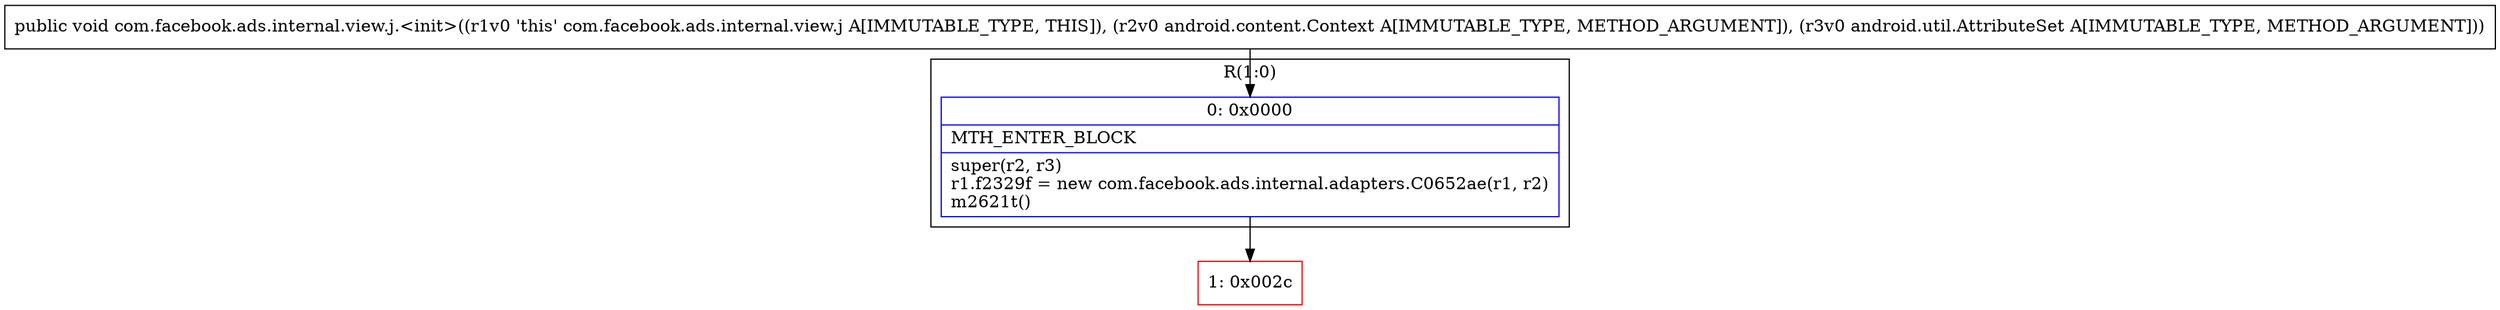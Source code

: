 digraph "CFG forcom.facebook.ads.internal.view.j.\<init\>(Landroid\/content\/Context;Landroid\/util\/AttributeSet;)V" {
subgraph cluster_Region_1499916729 {
label = "R(1:0)";
node [shape=record,color=blue];
Node_0 [shape=record,label="{0\:\ 0x0000|MTH_ENTER_BLOCK\l|super(r2, r3)\lr1.f2329f = new com.facebook.ads.internal.adapters.C0652ae(r1, r2)\lm2621t()\l}"];
}
Node_1 [shape=record,color=red,label="{1\:\ 0x002c}"];
MethodNode[shape=record,label="{public void com.facebook.ads.internal.view.j.\<init\>((r1v0 'this' com.facebook.ads.internal.view.j A[IMMUTABLE_TYPE, THIS]), (r2v0 android.content.Context A[IMMUTABLE_TYPE, METHOD_ARGUMENT]), (r3v0 android.util.AttributeSet A[IMMUTABLE_TYPE, METHOD_ARGUMENT])) }"];
MethodNode -> Node_0;
Node_0 -> Node_1;
}

